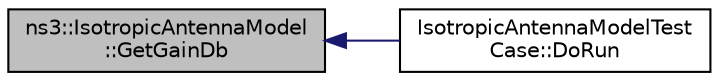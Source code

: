 digraph "ns3::IsotropicAntennaModel::GetGainDb"
{
  edge [fontname="Helvetica",fontsize="10",labelfontname="Helvetica",labelfontsize="10"];
  node [fontname="Helvetica",fontsize="10",shape=record];
  rankdir="LR";
  Node1 [label="ns3::IsotropicAntennaModel\l::GetGainDb",height=0.2,width=0.4,color="black", fillcolor="grey75", style="filled", fontcolor="black"];
  Node1 -> Node2 [dir="back",color="midnightblue",fontsize="10",style="solid"];
  Node2 [label="IsotropicAntennaModelTest\lCase::DoRun",height=0.2,width=0.4,color="black", fillcolor="white", style="filled",URL="$da/db0/classIsotropicAntennaModelTestCase.html#a5edff924be361122e9e6debaf49f3783",tooltip="Implementation to actually run this TestCase. "];
}
